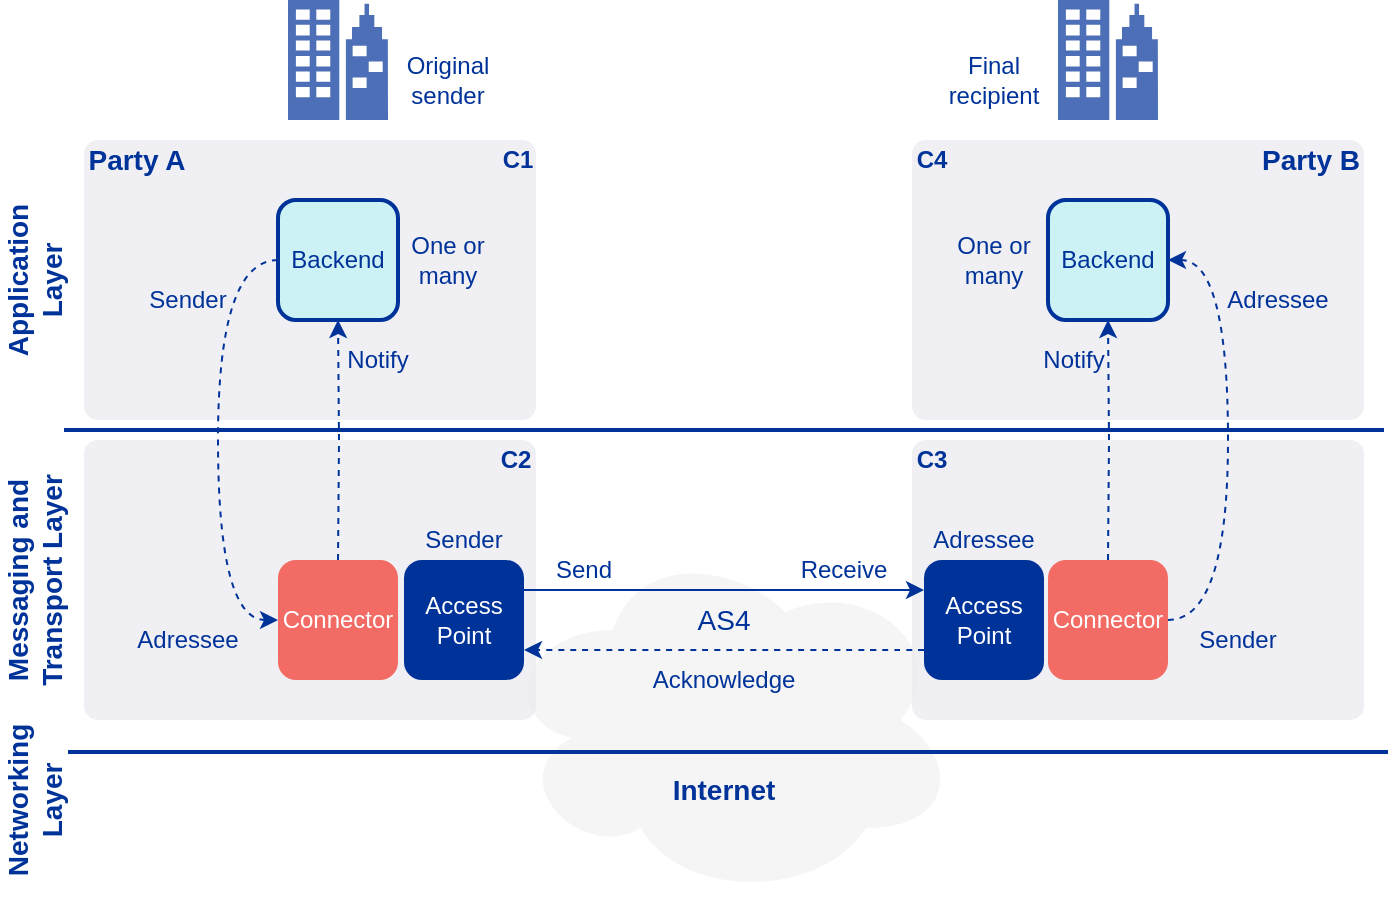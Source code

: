 <mxfile version="14.5.1" type="device"><diagram id="IFa66I2QxsM8m0gOtf72" name="Page-1"><mxGraphModel dx="1933" dy="739" grid="1" gridSize="10" guides="1" tooltips="1" connect="1" arrows="1" fold="1" page="1" pageScale="1" pageWidth="827" pageHeight="1169" math="0" shadow="0"><root><mxCell id="0"/><mxCell id="1" parent="0"/><mxCell id="YoEPDTCdw2uigHSJCn2V-1" value="" style="ellipse;shape=cloud;whiteSpace=wrap;html=1;fillColor=#F5F5F5;fontSize=12;fontColor=#003399;strokeColor=none;" vertex="1" parent="1"><mxGeometry x="207" y="470" width="230" height="180" as="geometry"/></mxCell><mxCell id="YoEPDTCdw2uigHSJCn2V-2" value="&amp;nbsp;" style="rounded=1;whiteSpace=wrap;html=1;strokeColor=none;strokeWidth=2;arcSize=5;perimeterSpacing=0;fillColor=#EAE8EE;shadow=0;glass=0;sketch=0;fontSize=14;fontColor=#003399;opacity=70;align=left;" vertex="1" parent="1"><mxGeometry y="270" width="226" height="140" as="geometry"/></mxCell><mxCell id="YoEPDTCdw2uigHSJCn2V-3" value="&amp;nbsp;" style="rounded=1;whiteSpace=wrap;html=1;strokeColor=none;strokeWidth=2;arcSize=5;perimeterSpacing=0;fillColor=#EAE8EE;shadow=0;glass=0;sketch=0;fontSize=14;fontColor=#003399;opacity=70;align=left;" vertex="1" parent="1"><mxGeometry y="420" width="226" height="140" as="geometry"/></mxCell><mxCell id="YoEPDTCdw2uigHSJCn2V-4" value="&amp;nbsp;" style="rounded=1;whiteSpace=wrap;html=1;strokeColor=none;strokeWidth=2;arcSize=5;perimeterSpacing=0;fillColor=#EAE8EE;shadow=0;glass=0;sketch=0;fontSize=14;fontColor=#003399;opacity=70;align=left;" vertex="1" parent="1"><mxGeometry x="414" y="420" width="226" height="140" as="geometry"/></mxCell><mxCell id="YoEPDTCdw2uigHSJCn2V-5" value="&amp;nbsp;" style="rounded=1;whiteSpace=wrap;html=1;strokeColor=none;strokeWidth=2;arcSize=5;perimeterSpacing=0;fillColor=#EAE8EE;shadow=0;glass=0;sketch=0;fontSize=14;fontColor=#003399;opacity=70;align=left;" vertex="1" parent="1"><mxGeometry x="414" y="270" width="226" height="140" as="geometry"/></mxCell><mxCell id="YoEPDTCdw2uigHSJCn2V-6" style="edgeStyle=orthogonalEdgeStyle;rounded=0;orthogonalLoop=1;jettySize=auto;html=1;exitX=0;exitY=0.5;exitDx=0;exitDy=0;entryX=0;entryY=0.5;entryDx=0;entryDy=0;dashed=1;strokeColor=#003399;fontSize=12;fontColor=#003399;curved=1;" edge="1" parent="1" source="YoEPDTCdw2uigHSJCn2V-7"><mxGeometry relative="1" as="geometry"><mxPoint x="97" y="510" as="targetPoint"/><Array as="points"><mxPoint x="67" y="330"/><mxPoint x="67" y="510"/></Array></mxGeometry></mxCell><mxCell id="YoEPDTCdw2uigHSJCn2V-7" value="&lt;font&gt;&lt;span&gt;Backend&lt;/span&gt;&lt;/font&gt;" style="rounded=1;whiteSpace=wrap;html=1;strokeWidth=2;fillColor=#CDF2F6;fontColor=#003399;strokeColor=#003399;" vertex="1" parent="1"><mxGeometry x="97" y="300" width="60" height="60" as="geometry"/></mxCell><mxCell id="YoEPDTCdw2uigHSJCn2V-8" style="edgeStyle=orthogonalEdgeStyle;rounded=0;orthogonalLoop=1;jettySize=auto;html=1;exitX=1;exitY=0.5;exitDx=0;exitDy=0;entryX=1;entryY=0.5;entryDx=0;entryDy=0;dashed=1;strokeColor=#003399;fontSize=12;fontColor=#003399;startArrow=classic;startFill=1;endArrow=none;endFill=0;elbow=vertical;curved=1;" edge="1" parent="1" source="YoEPDTCdw2uigHSJCn2V-9"><mxGeometry relative="1" as="geometry"><mxPoint x="542" y="510" as="targetPoint"/><Array as="points"><mxPoint x="572" y="330"/><mxPoint x="572" y="510"/></Array></mxGeometry></mxCell><mxCell id="YoEPDTCdw2uigHSJCn2V-9" value="&lt;font&gt;&lt;span&gt;Backend&lt;/span&gt;&lt;/font&gt;" style="rounded=1;whiteSpace=wrap;html=1;strokeWidth=2;fillColor=#CDF2F6;fontColor=#003399;strokeColor=#003399;" vertex="1" parent="1"><mxGeometry x="482" y="300" width="60" height="60" as="geometry"/></mxCell><mxCell id="YoEPDTCdw2uigHSJCn2V-10" style="edgeStyle=orthogonalEdgeStyle;rounded=0;orthogonalLoop=1;jettySize=auto;html=1;exitX=1;exitY=0.25;exitDx=0;exitDy=0;entryX=0;entryY=0.25;entryDx=0;entryDy=0;fontSize=14;fontColor=#003399;strokeColor=#003399;" edge="1" parent="1" source="YoEPDTCdw2uigHSJCn2V-25" target="YoEPDTCdw2uigHSJCn2V-23"><mxGeometry relative="1" as="geometry"/></mxCell><mxCell id="YoEPDTCdw2uigHSJCn2V-11" style="edgeStyle=orthogonalEdgeStyle;rounded=0;orthogonalLoop=1;jettySize=auto;html=1;exitX=0.5;exitY=0;exitDx=0;exitDy=0;entryX=0.5;entryY=1;entryDx=0;entryDy=0;dashed=1;strokeColor=#003399;fontSize=12;fontColor=#003399;" edge="1" parent="1" target="YoEPDTCdw2uigHSJCn2V-7"><mxGeometry relative="1" as="geometry"><Array as="points"/><mxPoint x="127" y="480" as="sourcePoint"/></mxGeometry></mxCell><mxCell id="YoEPDTCdw2uigHSJCn2V-12" style="edgeStyle=orthogonalEdgeStyle;rounded=0;orthogonalLoop=1;jettySize=auto;html=1;entryX=0.5;entryY=1;entryDx=0;entryDy=0;dashed=1;strokeColor=#003399;fontSize=12;fontColor=#003399;" edge="1" parent="1" target="YoEPDTCdw2uigHSJCn2V-9"><mxGeometry relative="1" as="geometry"><mxPoint x="512" y="480" as="sourcePoint"/></mxGeometry></mxCell><mxCell id="YoEPDTCdw2uigHSJCn2V-13" value="Internet" style="text;html=1;strokeColor=none;fillColor=none;align=center;verticalAlign=middle;whiteSpace=wrap;rounded=0;fontColor=#003399;fontStyle=1;fontSize=14;" vertex="1" parent="1"><mxGeometry x="300" y="585" width="40" height="20" as="geometry"/></mxCell><mxCell id="YoEPDTCdw2uigHSJCn2V-14" value="Send" style="text;html=1;strokeColor=none;fillColor=none;align=center;verticalAlign=middle;whiteSpace=wrap;rounded=0;fontColor=#003399;fontStyle=0;fontSize=12;rotation=0;" vertex="1" parent="1"><mxGeometry x="220" y="475" width="60" height="20" as="geometry"/></mxCell><mxCell id="YoEPDTCdw2uigHSJCn2V-15" value="Receive" style="text;html=1;strokeColor=none;fillColor=none;align=center;verticalAlign=middle;whiteSpace=wrap;rounded=0;fontColor=#003399;fontStyle=0;fontSize=12;rotation=0;" vertex="1" parent="1"><mxGeometry x="350" y="475" width="60" height="20" as="geometry"/></mxCell><mxCell id="YoEPDTCdw2uigHSJCn2V-16" value="Sender" style="text;html=1;strokeColor=none;fillColor=none;align=center;verticalAlign=middle;whiteSpace=wrap;rounded=0;fontColor=#003399;fontStyle=0;fontSize=12;rotation=0;" vertex="1" parent="1"><mxGeometry x="27" y="340" width="50" height="20" as="geometry"/></mxCell><mxCell id="YoEPDTCdw2uigHSJCn2V-17" value="Notify" style="text;html=1;strokeColor=none;fillColor=none;align=center;verticalAlign=middle;whiteSpace=wrap;rounded=0;fontColor=#003399;fontStyle=0;fontSize=12;rotation=0;" vertex="1" parent="1"><mxGeometry x="122" y="370" width="50" height="20" as="geometry"/></mxCell><mxCell id="YoEPDTCdw2uigHSJCn2V-18" value="Notify" style="text;html=1;strokeColor=none;fillColor=none;align=center;verticalAlign=middle;whiteSpace=wrap;rounded=0;fontColor=#003399;fontStyle=0;fontSize=12;rotation=0;" vertex="1" parent="1"><mxGeometry x="470" y="370" width="50" height="20" as="geometry"/></mxCell><mxCell id="YoEPDTCdw2uigHSJCn2V-19" value="Adressee" style="text;html=1;strokeColor=none;fillColor=none;align=center;verticalAlign=middle;whiteSpace=wrap;rounded=0;fontColor=#003399;fontStyle=0;fontSize=12;rotation=0;" vertex="1" parent="1"><mxGeometry x="572" y="340" width="50" height="20" as="geometry"/></mxCell><mxCell id="YoEPDTCdw2uigHSJCn2V-20" value="Adressee" style="text;html=1;strokeColor=none;fillColor=none;align=center;verticalAlign=middle;whiteSpace=wrap;rounded=0;fontColor=#003399;fontStyle=0;fontSize=12;rotation=0;" vertex="1" parent="1"><mxGeometry x="27" y="510" width="50" height="20" as="geometry"/></mxCell><mxCell id="YoEPDTCdw2uigHSJCn2V-21" value="Sender" style="text;html=1;strokeColor=none;fillColor=none;align=center;verticalAlign=middle;whiteSpace=wrap;rounded=0;fontColor=#003399;fontStyle=0;fontSize=12;rotation=0;" vertex="1" parent="1"><mxGeometry x="552" y="510" width="50" height="20" as="geometry"/></mxCell><mxCell id="YoEPDTCdw2uigHSJCn2V-22" style="edgeStyle=orthogonalEdgeStyle;curved=1;rounded=0;orthogonalLoop=1;jettySize=auto;html=1;exitX=0;exitY=0.75;exitDx=0;exitDy=0;entryX=1;entryY=0.75;entryDx=0;entryDy=0;dashed=1;startArrow=none;startFill=0;endArrow=classic;endFill=1;strokeColor=#003399;fontSize=14;fontColor=#003399;" edge="1" parent="1" source="YoEPDTCdw2uigHSJCn2V-23" target="YoEPDTCdw2uigHSJCn2V-25"><mxGeometry relative="1" as="geometry"/></mxCell><mxCell id="YoEPDTCdw2uigHSJCn2V-23" value="&lt;font color=&quot;#ffffff&quot;&gt;&lt;span&gt;Access Point&lt;/span&gt;&lt;/font&gt;" style="rounded=1;whiteSpace=wrap;html=1;dashed=1;strokeColor=none;strokeWidth=2;fillColor=#003399;" vertex="1" parent="1"><mxGeometry x="420" y="480" width="60" height="60" as="geometry"/></mxCell><mxCell id="YoEPDTCdw2uigHSJCn2V-24" value="&lt;font color=&quot;#ffffff&quot;&gt;&lt;span&gt;Connector&lt;/span&gt;&lt;/font&gt;" style="rounded=1;whiteSpace=wrap;html=1;dashed=1;strokeWidth=2;fillColor=#F26B64;strokeColor=none;" vertex="1" parent="1"><mxGeometry x="482" y="480" width="60" height="60" as="geometry"/></mxCell><mxCell id="YoEPDTCdw2uigHSJCn2V-25" value="&lt;font color=&quot;#ffffff&quot;&gt;&lt;span&gt;Access Point&lt;/span&gt;&lt;/font&gt;" style="rounded=1;whiteSpace=wrap;html=1;dashed=1;strokeColor=none;strokeWidth=2;fillColor=#003399;" vertex="1" parent="1"><mxGeometry x="160" y="480" width="60" height="60" as="geometry"/></mxCell><mxCell id="YoEPDTCdw2uigHSJCn2V-26" value="&lt;font color=&quot;#ffffff&quot;&gt;&lt;span&gt;Connector&lt;/span&gt;&lt;/font&gt;" style="rounded=1;whiteSpace=wrap;html=1;dashed=1;strokeWidth=2;fillColor=#F26B64;strokeColor=none;" vertex="1" parent="1"><mxGeometry x="97" y="480" width="60" height="60" as="geometry"/></mxCell><mxCell id="YoEPDTCdw2uigHSJCn2V-27" value="Sender" style="text;html=1;strokeColor=none;fillColor=none;align=center;verticalAlign=middle;whiteSpace=wrap;rounded=0;fontColor=#003399;fontStyle=0;fontSize=12;rotation=0;" vertex="1" parent="1"><mxGeometry x="165" y="460" width="50" height="20" as="geometry"/></mxCell><mxCell id="YoEPDTCdw2uigHSJCn2V-28" value="Adressee" style="text;html=1;strokeColor=none;fillColor=none;align=center;verticalAlign=middle;whiteSpace=wrap;rounded=0;fontColor=#003399;fontStyle=0;fontSize=12;rotation=0;" vertex="1" parent="1"><mxGeometry x="425" y="460" width="50" height="20" as="geometry"/></mxCell><mxCell id="YoEPDTCdw2uigHSJCn2V-29" value="AS4" style="text;html=1;strokeColor=none;fillColor=none;align=center;verticalAlign=middle;whiteSpace=wrap;rounded=0;fontColor=#003399;fontStyle=0;fontSize=14;rotation=0;" vertex="1" parent="1"><mxGeometry x="290" y="500" width="60" height="20" as="geometry"/></mxCell><mxCell id="YoEPDTCdw2uigHSJCn2V-30" value="Acknowledge" style="text;html=1;strokeColor=none;fillColor=none;align=center;verticalAlign=middle;whiteSpace=wrap;rounded=0;fontColor=#003399;fontStyle=0;fontSize=12;rotation=0;" vertex="1" parent="1"><mxGeometry x="290" y="530" width="60" height="20" as="geometry"/></mxCell><mxCell id="YoEPDTCdw2uigHSJCn2V-31" value="One or many" style="text;html=1;strokeColor=none;fillColor=none;align=center;verticalAlign=middle;whiteSpace=wrap;rounded=0;fontColor=#003399;fontStyle=0;fontSize=12;rotation=0;" vertex="1" parent="1"><mxGeometry x="430" y="320" width="50" height="20" as="geometry"/></mxCell><mxCell id="YoEPDTCdw2uigHSJCn2V-32" value="One or many" style="text;html=1;strokeColor=none;fillColor=none;align=center;verticalAlign=middle;whiteSpace=wrap;rounded=0;fontColor=#003399;fontStyle=0;fontSize=12;rotation=0;" vertex="1" parent="1"><mxGeometry x="157" y="320" width="50" height="20" as="geometry"/></mxCell><mxCell id="YoEPDTCdw2uigHSJCn2V-33" value="Party A" style="text;html=1;strokeColor=none;fillColor=none;align=center;verticalAlign=middle;whiteSpace=wrap;rounded=0;fontColor=#003399;fontStyle=1;fontSize=14;" vertex="1" parent="1"><mxGeometry y="270" width="53" height="20" as="geometry"/></mxCell><mxCell id="YoEPDTCdw2uigHSJCn2V-34" value="Party B" style="text;html=1;strokeColor=none;fillColor=none;align=center;verticalAlign=middle;whiteSpace=wrap;rounded=0;fontColor=#003399;fontStyle=1;fontSize=14;" vertex="1" parent="1"><mxGeometry x="587" y="270" width="53" height="20" as="geometry"/></mxCell><mxCell id="YoEPDTCdw2uigHSJCn2V-35" value="&lt;b&gt;C1&lt;/b&gt;" style="text;html=1;strokeColor=none;fillColor=none;align=center;verticalAlign=middle;whiteSpace=wrap;rounded=0;fontColor=#003399;fontStyle=0;fontSize=12;rotation=0;" vertex="1" parent="1"><mxGeometry x="207" y="270" width="20" height="20" as="geometry"/></mxCell><mxCell id="YoEPDTCdw2uigHSJCn2V-36" value="C2" style="text;html=1;strokeColor=none;fillColor=none;align=center;verticalAlign=middle;whiteSpace=wrap;rounded=0;fontColor=#003399;fontStyle=1;fontSize=12;rotation=0;" vertex="1" parent="1"><mxGeometry x="206" y="420" width="20" height="20" as="geometry"/></mxCell><mxCell id="YoEPDTCdw2uigHSJCn2V-37" value="C3" style="text;html=1;strokeColor=none;fillColor=none;align=center;verticalAlign=middle;whiteSpace=wrap;rounded=0;fontColor=#003399;fontStyle=1;fontSize=12;rotation=0;" vertex="1" parent="1"><mxGeometry x="414" y="420" width="20" height="20" as="geometry"/></mxCell><mxCell id="YoEPDTCdw2uigHSJCn2V-38" value="C4" style="text;html=1;strokeColor=none;fillColor=none;align=center;verticalAlign=middle;whiteSpace=wrap;rounded=0;fontColor=#003399;fontStyle=1;fontSize=12;rotation=0;" vertex="1" parent="1"><mxGeometry x="414" y="270" width="20" height="20" as="geometry"/></mxCell><mxCell id="YoEPDTCdw2uigHSJCn2V-39" value="" style="verticalLabelPosition=bottom;html=1;verticalAlign=top;align=center;strokeColor=none;shape=mxgraph.azure.enterprise;pointerEvents=1;shadow=0;glass=0;sketch=0;fontSize=14;fontColor=#003399;opacity=70;fillColor=#003399;" vertex="1" parent="1"><mxGeometry x="102" y="200" width="50" height="60" as="geometry"/></mxCell><mxCell id="YoEPDTCdw2uigHSJCn2V-40" value="Original sender" style="text;html=1;strokeColor=none;fillColor=none;align=center;verticalAlign=middle;whiteSpace=wrap;rounded=0;fontColor=#003399;fontStyle=0;fontSize=12;rotation=0;" vertex="1" parent="1"><mxGeometry x="157" y="230" width="50" height="20" as="geometry"/></mxCell><mxCell id="YoEPDTCdw2uigHSJCn2V-41" value="" style="verticalLabelPosition=bottom;html=1;verticalAlign=top;align=center;strokeColor=none;shape=mxgraph.azure.enterprise;pointerEvents=1;shadow=0;glass=0;sketch=0;fontSize=14;fontColor=#003399;opacity=70;fillColor=#003399;" vertex="1" parent="1"><mxGeometry x="487" y="200" width="50" height="60" as="geometry"/></mxCell><mxCell id="YoEPDTCdw2uigHSJCn2V-42" value="Final recipient" style="text;html=1;strokeColor=none;fillColor=none;align=center;verticalAlign=middle;whiteSpace=wrap;rounded=0;fontColor=#003399;fontStyle=0;fontSize=12;rotation=0;" vertex="1" parent="1"><mxGeometry x="430" y="230" width="50" height="20" as="geometry"/></mxCell><mxCell id="YoEPDTCdw2uigHSJCn2V-43" value="" style="endArrow=none;html=1;strokeColor=#003399;fontSize=14;fontColor=#003399;strokeWidth=2;" edge="1" parent="1"><mxGeometry width="50" height="50" relative="1" as="geometry"><mxPoint x="-10" y="415" as="sourcePoint"/><mxPoint x="650" y="415" as="targetPoint"/></mxGeometry></mxCell><mxCell id="YoEPDTCdw2uigHSJCn2V-44" value="" style="endArrow=none;html=1;strokeColor=#003399;fontSize=14;fontColor=#003399;strokeWidth=2;" edge="1" parent="1"><mxGeometry width="50" height="50" relative="1" as="geometry"><mxPoint x="-8" y="576" as="sourcePoint"/><mxPoint x="652" y="576" as="targetPoint"/></mxGeometry></mxCell><mxCell id="YoEPDTCdw2uigHSJCn2V-45" value="Application Layer" style="text;html=1;strokeColor=none;fillColor=none;align=center;verticalAlign=middle;whiteSpace=wrap;rounded=0;fontColor=#003399;fontStyle=1;fontSize=14;rotation=-90;" vertex="1" parent="1"><mxGeometry x="-50" y="330" width="50" height="20" as="geometry"/></mxCell><mxCell id="YoEPDTCdw2uigHSJCn2V-46" value="Messaging and Transport Layer" style="text;html=1;strokeColor=none;fillColor=none;align=center;verticalAlign=middle;whiteSpace=wrap;rounded=0;fontColor=#003399;fontStyle=1;fontSize=14;rotation=-90;" vertex="1" parent="1"><mxGeometry x="-95" y="480" width="140" height="20" as="geometry"/></mxCell><mxCell id="YoEPDTCdw2uigHSJCn2V-47" value="Networking Layer" style="text;html=1;strokeColor=none;fillColor=none;align=center;verticalAlign=middle;whiteSpace=wrap;rounded=0;fontColor=#003399;fontStyle=1;fontSize=14;rotation=-90;" vertex="1" parent="1"><mxGeometry x="-50" y="590" width="50" height="20" as="geometry"/></mxCell></root></mxGraphModel></diagram></mxfile>
